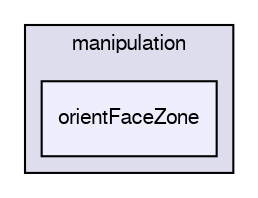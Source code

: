 digraph "applications/utilities/mesh/manipulation/orientFaceZone" {
  bgcolor=transparent;
  compound=true
  node [ fontsize="10", fontname="FreeSans"];
  edge [ labelfontsize="10", labelfontname="FreeSans"];
  subgraph clusterdir_15449a1ef4a09517cc5e2efa6b11565e {
    graph [ bgcolor="#ddddee", pencolor="black", label="manipulation" fontname="FreeSans", fontsize="10", URL="dir_15449a1ef4a09517cc5e2efa6b11565e.html"]
  dir_8d92f844ff672c8c5eed96ce7124ebeb [shape=box, label="orientFaceZone", style="filled", fillcolor="#eeeeff", pencolor="black", URL="dir_8d92f844ff672c8c5eed96ce7124ebeb.html"];
  }
}

